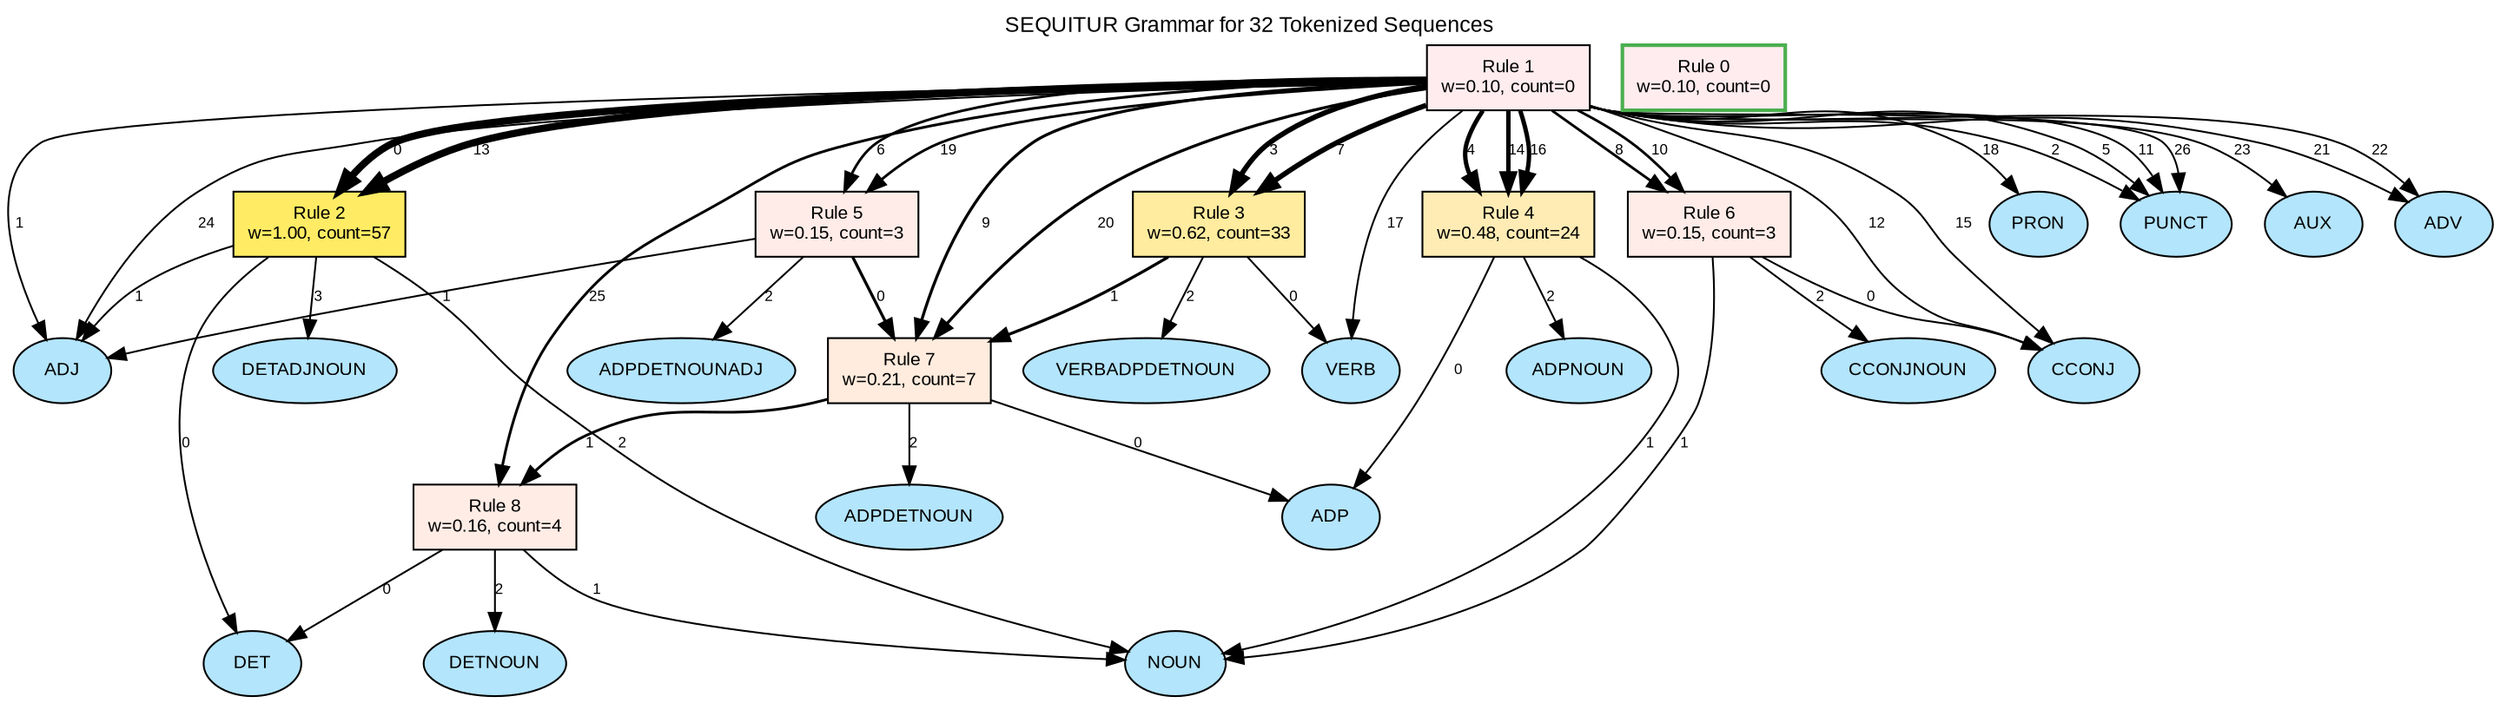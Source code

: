 digraph Grammar {
  graph [fontname="Arial", fontsize=12, label="SEQUITUR Grammar for 32 Tokenized Sequences", labelloc=t];
  node [fontname="Arial", fontsize=10, style="filled"];
  edge [fontname="Arial", fontsize=8];

  "rule_1" [label="Rule 1\nw=0.10, count=0", shape=box, fillcolor="#FFECEF"];
  "rule_2" [label="Rule 2\nw=1.00, count=57", shape=box, fillcolor="#FFEC64"];
  "rule_3" [label="Rule 3\nw=0.62, count=33", shape=box, fillcolor="#FFEC9E"];
  "rule_4" [label="Rule 4\nw=0.48, count=24", shape=box, fillcolor="#FFECB4"];
  "rule_5" [label="Rule 5\nw=0.15, count=3", shape=box, fillcolor="#FFECE8"];
  "rule_6" [label="Rule 6\nw=0.15, count=3", shape=box, fillcolor="#FFECE8"];
  "rule_7" [label="Rule 7\nw=0.21, count=7", shape=box, fillcolor="#FFECDE"];
  "rule_8" [label="Rule 8\nw=0.16, count=4", shape=box, fillcolor="#FFECE5"];
  "rule_0" [label="Rule 0\nw=0.10, count=0", shape=box, fillcolor="#FFECEF"];
  "terminal_ADPDETNOUNADJ" [label="ADPDETNOUNADJ", shape=ellipse, fillcolor="#B3E5FC"];
  "terminal_DETNOUN" [label="DETNOUN", shape=ellipse, fillcolor="#B3E5FC"];
  "terminal_ADJ" [label="ADJ", shape=ellipse, fillcolor="#B3E5FC"];
  "terminal_VERB" [label="VERB", shape=ellipse, fillcolor="#B3E5FC"];
  "terminal_PRON" [label="PRON", shape=ellipse, fillcolor="#B3E5FC"];
  "terminal_CCONJNOUN" [label="CCONJNOUN", shape=ellipse, fillcolor="#B3E5FC"];
  "terminal_DET" [label="DET", shape=ellipse, fillcolor="#B3E5FC"];
  "terminal_CCONJ" [label="CCONJ", shape=ellipse, fillcolor="#B3E5FC"];
  "terminal_ADP" [label="ADP", shape=ellipse, fillcolor="#B3E5FC"];
  "terminal_PUNCT" [label="PUNCT", shape=ellipse, fillcolor="#B3E5FC"];
  "terminal_NOUN" [label="NOUN", shape=ellipse, fillcolor="#B3E5FC"];
  "terminal_AUX" [label="AUX", shape=ellipse, fillcolor="#B3E5FC"];
  "terminal_DETADJNOUN" [label="DETADJNOUN", shape=ellipse, fillcolor="#B3E5FC"];
  "terminal_ADPNOUN" [label="ADPNOUN", shape=ellipse, fillcolor="#B3E5FC"];
  "terminal_ADPDETNOUN" [label="ADPDETNOUN", shape=ellipse, fillcolor="#B3E5FC"];
  "terminal_ADV" [label="ADV", shape=ellipse, fillcolor="#B3E5FC"];
  "terminal_VERBADPDETNOUN" [label="VERBADPDETNOUN", shape=ellipse, fillcolor="#B3E5FC"];

  "rule_1" -> "rule_2" [label="0", penwidth=4.0];
  "rule_1" -> "terminal_ADJ" [label="1"];
  "rule_1" -> "terminal_PUNCT" [label="2"];
  "rule_1" -> "rule_3" [label="3", penwidth=2.863157894736842];
  "rule_1" -> "rule_4" [label="4", penwidth=2.436842105263158];
  "rule_1" -> "terminal_PUNCT" [label="5"];
  "rule_1" -> "rule_5" [label="6", penwidth=1.4421052631578948];
  "rule_1" -> "rule_3" [label="7", penwidth=2.863157894736842];
  "rule_1" -> "rule_6" [label="8", penwidth=1.4421052631578948];
  "rule_1" -> "rule_7" [label="9", penwidth=1.631578947368421];
  "rule_1" -> "rule_6" [label="10", penwidth=1.4421052631578948];
  "rule_1" -> "terminal_PUNCT" [label="11"];
  "rule_1" -> "terminal_CCONJ" [label="12"];
  "rule_1" -> "rule_2" [label="13", penwidth=4.0];
  "rule_1" -> "rule_4" [label="14", penwidth=2.436842105263158];
  "rule_1" -> "terminal_CCONJ" [label="15"];
  "rule_1" -> "rule_4" [label="16", penwidth=2.436842105263158];
  "rule_1" -> "terminal_VERB" [label="17"];
  "rule_1" -> "terminal_PRON" [label="18"];
  "rule_1" -> "rule_5" [label="19", penwidth=1.4421052631578948];
  "rule_1" -> "rule_7" [label="20", penwidth=1.631578947368421];
  "rule_1" -> "terminal_ADV" [label="21"];
  "rule_1" -> "terminal_ADV" [label="22"];
  "rule_1" -> "terminal_AUX" [label="23"];
  "rule_1" -> "terminal_ADJ" [label="24"];
  "rule_1" -> "rule_8" [label="25", penwidth=1.4894736842105263];
  "rule_1" -> "terminal_PUNCT" [label="26"];
  "rule_2" -> "terminal_DET" [label="0"];
  "rule_2" -> "terminal_ADJ" [label="1"];
  "rule_2" -> "terminal_NOUN" [label="2"];
  "rule_2" -> "terminal_DETADJNOUN" [label="3"];
  "rule_3" -> "terminal_VERB" [label="0"];
  "rule_3" -> "rule_7" [label="1", penwidth=1.631578947368421];
  "rule_3" -> "terminal_VERBADPDETNOUN" [label="2"];
  "rule_4" -> "terminal_ADP" [label="0"];
  "rule_4" -> "terminal_NOUN" [label="1"];
  "rule_4" -> "terminal_ADPNOUN" [label="2"];
  "rule_5" -> "rule_7" [label="0", penwidth=1.631578947368421];
  "rule_5" -> "terminal_ADJ" [label="1"];
  "rule_5" -> "terminal_ADPDETNOUNADJ" [label="2"];
  "rule_6" -> "terminal_CCONJ" [label="0"];
  "rule_6" -> "terminal_NOUN" [label="1"];
  "rule_6" -> "terminal_CCONJNOUN" [label="2"];
  "rule_7" -> "terminal_ADP" [label="0"];
  "rule_7" -> "rule_8" [label="1", penwidth=1.4894736842105263];
  "rule_7" -> "terminal_ADPDETNOUN" [label="2"];
  "rule_8" -> "terminal_DET" [label="0"];
  "rule_8" -> "terminal_NOUN" [label="1"];
  "rule_8" -> "terminal_DETNOUN" [label="2"];
  "rule_0" [penwidth=2, color="#4CAF50"];
}